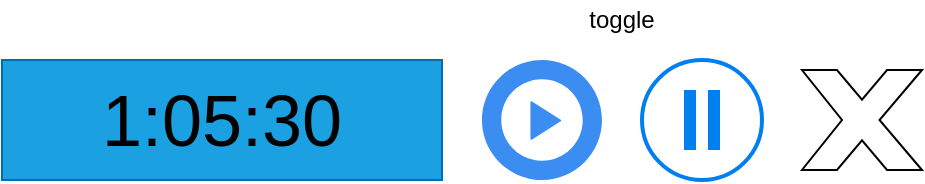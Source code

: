 <mxfile>
    <diagram id="XscRBU3O6w5SEkWXqVGT" name="Page-1">
        <mxGraphModel dx="736" dy="243" grid="1" gridSize="10" guides="1" tooltips="1" connect="1" arrows="1" fold="1" page="1" pageScale="1" pageWidth="850" pageHeight="1100" math="0" shadow="0">
            <root>
                <mxCell id="0"/>
                <mxCell id="1" parent="0"/>
                <mxCell id="2" value="" style="rounded=0;whiteSpace=wrap;html=1;fillColor=#1ba1e2;strokeColor=#006EAF;fontColor=#ffffff;" vertex="1" parent="1">
                    <mxGeometry x="40" y="120" width="220" height="60" as="geometry"/>
                </mxCell>
                <mxCell id="3" value="&lt;font style=&quot;font-size: 36px&quot;&gt;1:05:30&lt;/font&gt;" style="text;html=1;strokeColor=none;fillColor=none;align=center;verticalAlign=middle;whiteSpace=wrap;rounded=0;" vertex="1" parent="1">
                    <mxGeometry x="50" y="120" width="200" height="60" as="geometry"/>
                </mxCell>
                <mxCell id="6" value="" style="html=1;aspect=fixed;strokeColor=none;shadow=0;align=center;verticalAlign=top;fillColor=#3B8DF1;shape=mxgraph.gcp2.play_start" vertex="1" parent="1">
                    <mxGeometry x="280" y="120" width="60" height="60" as="geometry"/>
                </mxCell>
                <mxCell id="9" value="" style="html=1;verticalLabelPosition=bottom;labelBackgroundColor=#ffffff;verticalAlign=top;shadow=0;dashed=0;strokeWidth=2;shape=mxgraph.ios7.misc.pause;strokeColor=#0080f0;" vertex="1" parent="1">
                    <mxGeometry x="360" y="120" width="60" height="60" as="geometry"/>
                </mxCell>
                <mxCell id="10" value="toggle" style="text;html=1;strokeColor=none;fillColor=none;align=center;verticalAlign=middle;whiteSpace=wrap;rounded=0;" vertex="1" parent="1">
                    <mxGeometry x="330" y="90" width="40" height="20" as="geometry"/>
                </mxCell>
                <mxCell id="11" value="" style="verticalLabelPosition=bottom;verticalAlign=top;html=1;shape=mxgraph.basic.x" vertex="1" parent="1">
                    <mxGeometry x="440" y="125" width="60" height="50" as="geometry"/>
                </mxCell>
            </root>
        </mxGraphModel>
    </diagram>
</mxfile>